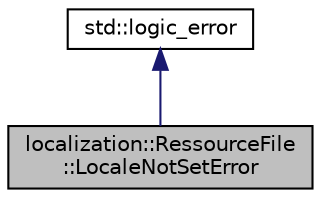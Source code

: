 digraph "localization::RessourceFile::LocaleNotSetError"
{
 // LATEX_PDF_SIZE
  edge [fontname="Helvetica",fontsize="10",labelfontname="Helvetica",labelfontsize="10"];
  node [fontname="Helvetica",fontsize="10",shape=record];
  Node1 [label="localization::RessourceFile\l::LocaleNotSetError",height=0.2,width=0.4,color="black", fillcolor="grey75", style="filled", fontcolor="black",tooltip="Exception thrown when the locale isn't set (unititialized) on translate/register operations."];
  Node2 -> Node1 [dir="back",color="midnightblue",fontsize="10",style="solid",fontname="Helvetica"];
  Node2 [label="std::logic_error",height=0.2,width=0.4,color="black", fillcolor="white", style="filled",URL="/home/runner/work/Bomberman-Global-Offensive/Bomberman-Global-Offensive/doc/external/cppreference-doxygen-web.tag.xml$cpp/error/logic_error.html",tooltip=" "];
}
